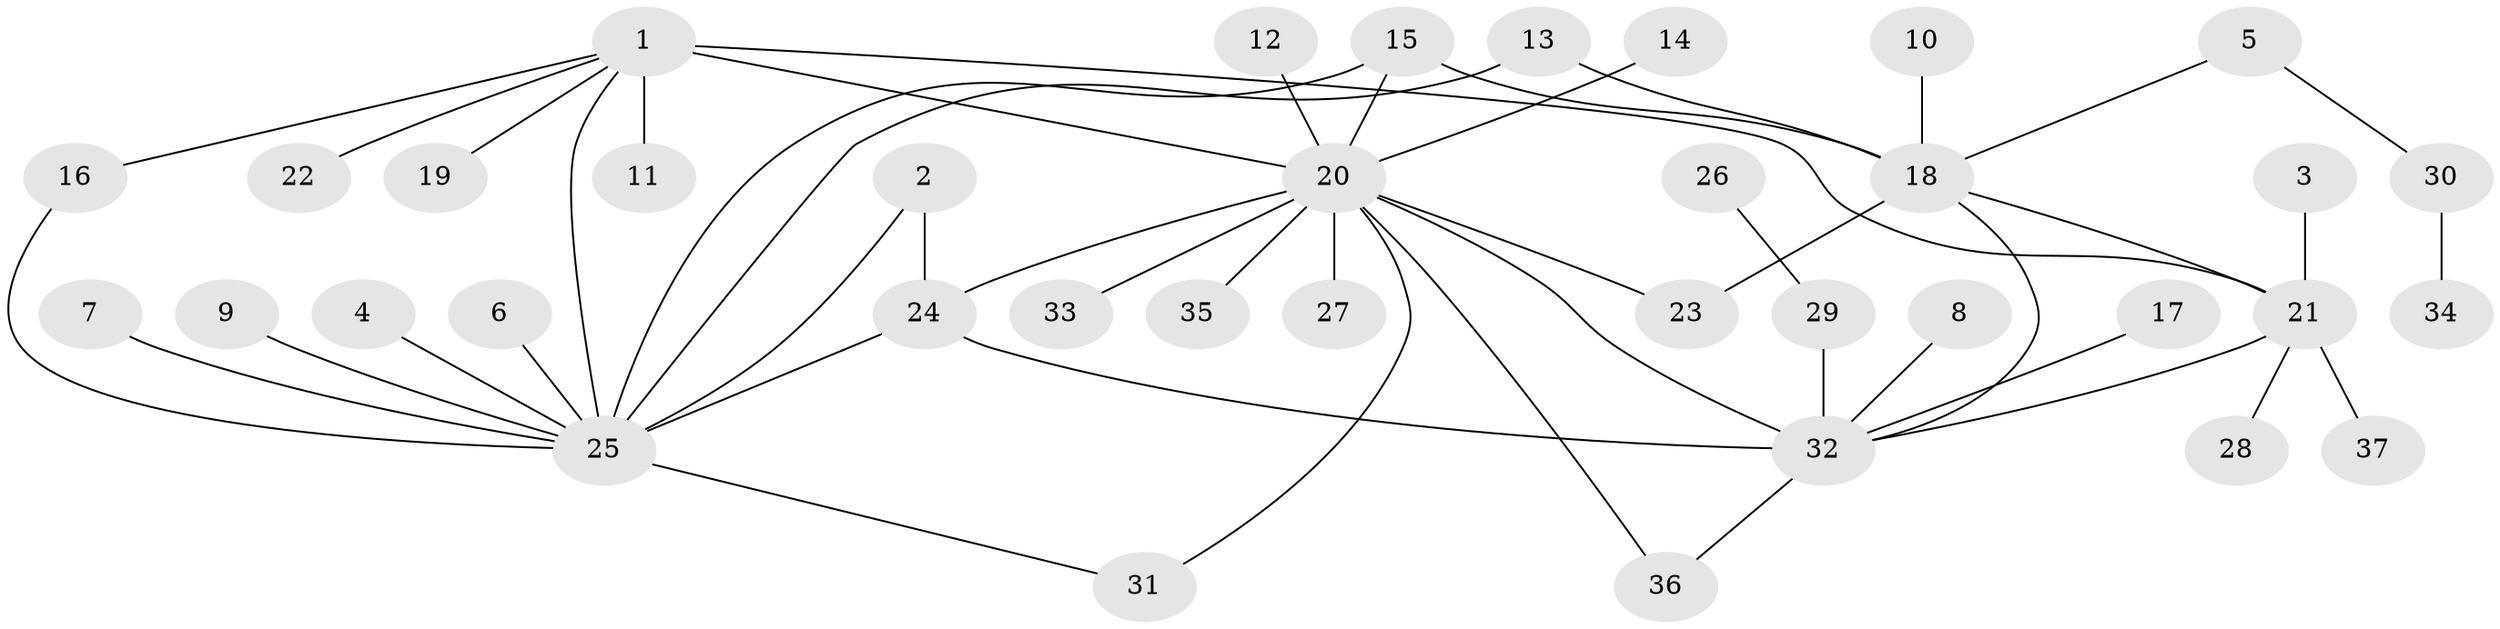 // original degree distribution, {5: 0.04285714285714286, 4: 0.02857142857142857, 14: 0.014285714285714285, 6: 0.04285714285714286, 3: 0.1, 8: 0.014285714285714285, 2: 0.17142857142857143, 13: 0.014285714285714285, 10: 0.014285714285714285, 1: 0.5571428571428572}
// Generated by graph-tools (version 1.1) at 2025/26/03/09/25 03:26:40]
// undirected, 37 vertices, 48 edges
graph export_dot {
graph [start="1"]
  node [color=gray90,style=filled];
  1;
  2;
  3;
  4;
  5;
  6;
  7;
  8;
  9;
  10;
  11;
  12;
  13;
  14;
  15;
  16;
  17;
  18;
  19;
  20;
  21;
  22;
  23;
  24;
  25;
  26;
  27;
  28;
  29;
  30;
  31;
  32;
  33;
  34;
  35;
  36;
  37;
  1 -- 11 [weight=1.0];
  1 -- 16 [weight=1.0];
  1 -- 19 [weight=1.0];
  1 -- 20 [weight=2.0];
  1 -- 21 [weight=2.0];
  1 -- 22 [weight=1.0];
  1 -- 25 [weight=1.0];
  2 -- 24 [weight=1.0];
  2 -- 25 [weight=1.0];
  3 -- 21 [weight=1.0];
  4 -- 25 [weight=1.0];
  5 -- 18 [weight=1.0];
  5 -- 30 [weight=1.0];
  6 -- 25 [weight=1.0];
  7 -- 25 [weight=1.0];
  8 -- 32 [weight=1.0];
  9 -- 25 [weight=1.0];
  10 -- 18 [weight=1.0];
  12 -- 20 [weight=1.0];
  13 -- 18 [weight=1.0];
  13 -- 25 [weight=1.0];
  14 -- 20 [weight=1.0];
  15 -- 18 [weight=2.0];
  15 -- 20 [weight=1.0];
  15 -- 25 [weight=1.0];
  16 -- 25 [weight=1.0];
  17 -- 32 [weight=1.0];
  18 -- 21 [weight=1.0];
  18 -- 23 [weight=1.0];
  18 -- 32 [weight=1.0];
  20 -- 23 [weight=1.0];
  20 -- 24 [weight=1.0];
  20 -- 27 [weight=1.0];
  20 -- 31 [weight=1.0];
  20 -- 32 [weight=1.0];
  20 -- 33 [weight=1.0];
  20 -- 35 [weight=1.0];
  20 -- 36 [weight=1.0];
  21 -- 28 [weight=1.0];
  21 -- 32 [weight=1.0];
  21 -- 37 [weight=1.0];
  24 -- 25 [weight=1.0];
  24 -- 32 [weight=1.0];
  25 -- 31 [weight=1.0];
  26 -- 29 [weight=1.0];
  29 -- 32 [weight=2.0];
  30 -- 34 [weight=1.0];
  32 -- 36 [weight=1.0];
}
